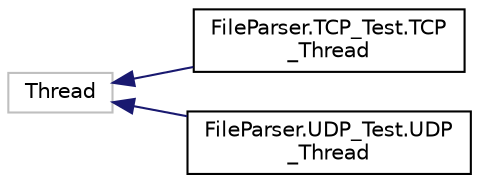 digraph "Graphical Class Hierarchy"
{
  edge [fontname="Helvetica",fontsize="10",labelfontname="Helvetica",labelfontsize="10"];
  node [fontname="Helvetica",fontsize="10",shape=record];
  rankdir="LR";
  Node1 [label="Thread",height=0.2,width=0.4,color="grey75", fillcolor="white", style="filled"];
  Node1 -> Node2 [dir="back",color="midnightblue",fontsize="10",style="solid",fontname="Helvetica"];
  Node2 [label="FileParser.TCP_Test.TCP\l_Thread",height=0.2,width=0.4,color="black", fillcolor="white", style="filled",URL="$class_file_parser_1_1_t_c_p___test_1_1_t_c_p___thread.html"];
  Node1 -> Node3 [dir="back",color="midnightblue",fontsize="10",style="solid",fontname="Helvetica"];
  Node3 [label="FileParser.UDP_Test.UDP\l_Thread",height=0.2,width=0.4,color="black", fillcolor="white", style="filled",URL="$class_file_parser_1_1_u_d_p___test_1_1_u_d_p___thread.html"];
}
